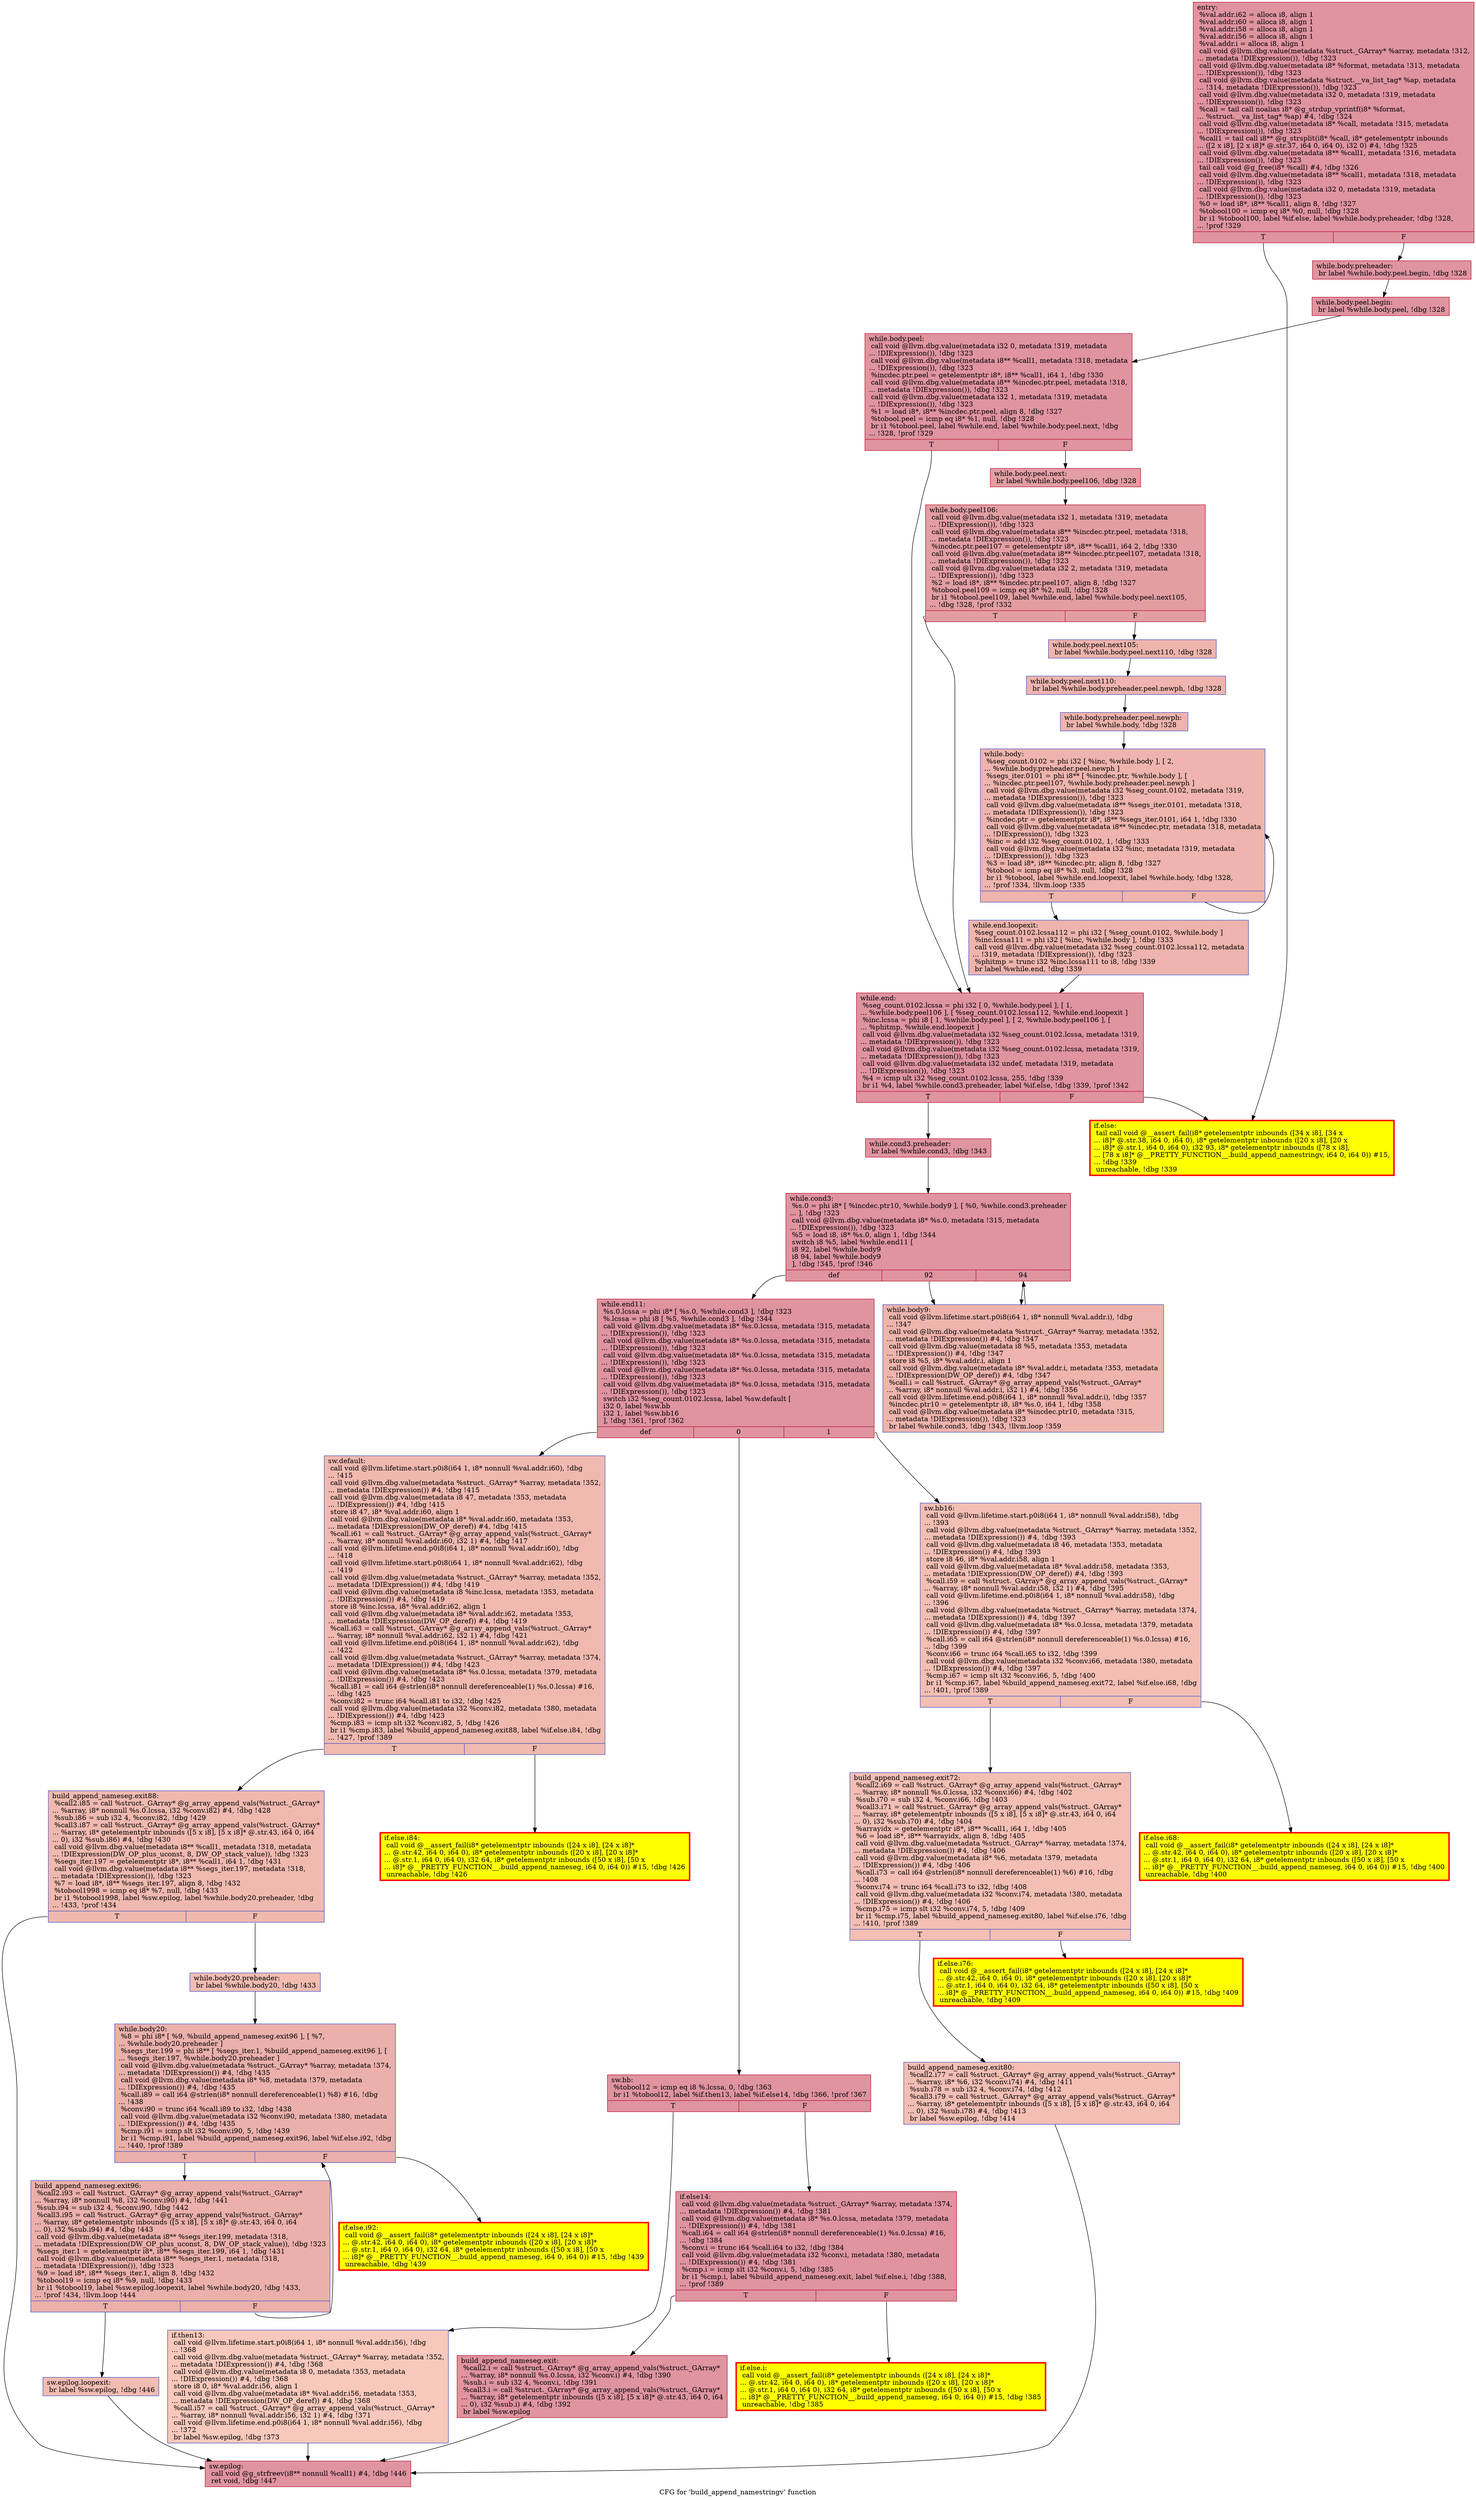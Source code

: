 digraph "CFG for 'build_append_namestringv' function" {
	label="CFG for 'build_append_namestringv' function";

	Node0x559ed8f57d00 [shape=record,color="#b70d28ff", style=filled, fillcolor="#b70d2870",label="{entry:\l  %val.addr.i62 = alloca i8, align 1\l  %val.addr.i60 = alloca i8, align 1\l  %val.addr.i58 = alloca i8, align 1\l  %val.addr.i56 = alloca i8, align 1\l  %val.addr.i = alloca i8, align 1\l  call void @llvm.dbg.value(metadata %struct._GArray* %array, metadata !312,\l... metadata !DIExpression()), !dbg !323\l  call void @llvm.dbg.value(metadata i8* %format, metadata !313, metadata\l... !DIExpression()), !dbg !323\l  call void @llvm.dbg.value(metadata %struct.__va_list_tag* %ap, metadata\l... !314, metadata !DIExpression()), !dbg !323\l  call void @llvm.dbg.value(metadata i32 0, metadata !319, metadata\l... !DIExpression()), !dbg !323\l  %call = tail call noalias i8* @g_strdup_vprintf(i8* %format,\l... %struct.__va_list_tag* %ap) #4, !dbg !324\l  call void @llvm.dbg.value(metadata i8* %call, metadata !315, metadata\l... !DIExpression()), !dbg !323\l  %call1 = tail call i8** @g_strsplit(i8* %call, i8* getelementptr inbounds\l... ([2 x i8], [2 x i8]* @.str.37, i64 0, i64 0), i32 0) #4, !dbg !325\l  call void @llvm.dbg.value(metadata i8** %call1, metadata !316, metadata\l... !DIExpression()), !dbg !323\l  tail call void @g_free(i8* %call) #4, !dbg !326\l  call void @llvm.dbg.value(metadata i8** %call1, metadata !318, metadata\l... !DIExpression()), !dbg !323\l  call void @llvm.dbg.value(metadata i32 0, metadata !319, metadata\l... !DIExpression()), !dbg !323\l  %0 = load i8*, i8** %call1, align 8, !dbg !327\l  %tobool100 = icmp eq i8* %0, null, !dbg !328\l  br i1 %tobool100, label %if.else, label %while.body.preheader, !dbg !328,\l... !prof !329\l|{<s0>T|<s1>F}}"];
	Node0x559ed8f57d00:s0 -> Node0x559ed8f63080;
	Node0x559ed8f57d00:s1 -> Node0x559ed92bbe10;
	Node0x559ed92bbe10 [shape=record,color="#b70d28ff", style=filled, fillcolor="#b70d2870",label="{while.body.preheader:                             \l  br label %while.body.peel.begin, !dbg !328\l}"];
	Node0x559ed92bbe10 -> Node0x559ed91b00a0;
	Node0x559ed91b00a0 [shape=record,color="#b70d28ff", style=filled, fillcolor="#b70d2870",label="{while.body.peel.begin:                            \l  br label %while.body.peel, !dbg !328\l}"];
	Node0x559ed91b00a0 -> Node0x559ed90ff420;
	Node0x559ed90ff420 [shape=record,color="#b70d28ff", style=filled, fillcolor="#b70d2870",label="{while.body.peel:                                  \l  call void @llvm.dbg.value(metadata i32 0, metadata !319, metadata\l... !DIExpression()), !dbg !323\l  call void @llvm.dbg.value(metadata i8** %call1, metadata !318, metadata\l... !DIExpression()), !dbg !323\l  %incdec.ptr.peel = getelementptr i8*, i8** %call1, i64 1, !dbg !330\l  call void @llvm.dbg.value(metadata i8** %incdec.ptr.peel, metadata !318,\l... metadata !DIExpression()), !dbg !323\l  call void @llvm.dbg.value(metadata i32 1, metadata !319, metadata\l... !DIExpression()), !dbg !323\l  %1 = load i8*, i8** %incdec.ptr.peel, align 8, !dbg !327\l  %tobool.peel = icmp eq i8* %1, null, !dbg !328\l  br i1 %tobool.peel, label %while.end, label %while.body.peel.next, !dbg\l... !328, !prof !329\l|{<s0>T|<s1>F}}"];
	Node0x559ed90ff420:s0 -> Node0x559ed8f626c0;
	Node0x559ed90ff420:s1 -> Node0x559ed91a70c0;
	Node0x559ed91a70c0 [shape=record,color="#b70d28ff", style=filled, fillcolor="#be242e70",label="{while.body.peel.next:                             \l  br label %while.body.peel106, !dbg !328\l}"];
	Node0x559ed91a70c0 -> Node0x559ed91b9a80;
	Node0x559ed91b9a80 [shape=record,color="#b70d28ff", style=filled, fillcolor="#be242e70",label="{while.body.peel106:                               \l  call void @llvm.dbg.value(metadata i32 1, metadata !319, metadata\l... !DIExpression()), !dbg !323\l  call void @llvm.dbg.value(metadata i8** %incdec.ptr.peel, metadata !318,\l... metadata !DIExpression()), !dbg !323\l  %incdec.ptr.peel107 = getelementptr i8*, i8** %call1, i64 2, !dbg !330\l  call void @llvm.dbg.value(metadata i8** %incdec.ptr.peel107, metadata !318,\l... metadata !DIExpression()), !dbg !323\l  call void @llvm.dbg.value(metadata i32 2, metadata !319, metadata\l... !DIExpression()), !dbg !323\l  %2 = load i8*, i8** %incdec.ptr.peel107, align 8, !dbg !327\l  %tobool.peel109 = icmp eq i8* %2, null, !dbg !328\l  br i1 %tobool.peel109, label %while.end, label %while.body.peel.next105,\l... !dbg !328, !prof !332\l|{<s0>T|<s1>F}}"];
	Node0x559ed91b9a80:s0 -> Node0x559ed8f626c0;
	Node0x559ed91b9a80:s1 -> Node0x559ed8f73610;
	Node0x559ed8f73610 [shape=record,color="#3d50c3ff", style=filled, fillcolor="#d8564670",label="{while.body.peel.next105:                          \l  br label %while.body.peel.next110, !dbg !328\l}"];
	Node0x559ed8f73610 -> Node0x559ed8e06ab0;
	Node0x559ed8e06ab0 [shape=record,color="#3d50c3ff", style=filled, fillcolor="#d8564670",label="{while.body.peel.next110:                          \l  br label %while.body.preheader.peel.newph, !dbg !328\l}"];
	Node0x559ed8e06ab0 -> Node0x559ed90a1180;
	Node0x559ed90a1180 [shape=record,color="#3d50c3ff", style=filled, fillcolor="#d8564670",label="{while.body.preheader.peel.newph:                  \l  br label %while.body, !dbg !328\l}"];
	Node0x559ed90a1180 -> Node0x559ed8f62850;
	Node0x559ed8f62850 [shape=record,color="#3d50c3ff", style=filled, fillcolor="#d8564670",label="{while.body:                                       \l  %seg_count.0102 = phi i32 [ %inc, %while.body ], [ 2,\l... %while.body.preheader.peel.newph ]\l  %segs_iter.0101 = phi i8** [ %incdec.ptr, %while.body ], [\l... %incdec.ptr.peel107, %while.body.preheader.peel.newph ]\l  call void @llvm.dbg.value(metadata i32 %seg_count.0102, metadata !319,\l... metadata !DIExpression()), !dbg !323\l  call void @llvm.dbg.value(metadata i8** %segs_iter.0101, metadata !318,\l... metadata !DIExpression()), !dbg !323\l  %incdec.ptr = getelementptr i8*, i8** %segs_iter.0101, i64 1, !dbg !330\l  call void @llvm.dbg.value(metadata i8** %incdec.ptr, metadata !318, metadata\l... !DIExpression()), !dbg !323\l  %inc = add i32 %seg_count.0102, 1, !dbg !333\l  call void @llvm.dbg.value(metadata i32 %inc, metadata !319, metadata\l... !DIExpression()), !dbg !323\l  %3 = load i8*, i8** %incdec.ptr, align 8, !dbg !327\l  %tobool = icmp eq i8* %3, null, !dbg !328\l  br i1 %tobool, label %while.end.loopexit, label %while.body, !dbg !328,\l... !prof !334, !llvm.loop !335\l|{<s0>T|<s1>F}}"];
	Node0x559ed8f62850:s0 -> Node0x559ed9198120;
	Node0x559ed8f62850:s1 -> Node0x559ed8f62850;
	Node0x559ed9198120 [shape=record,color="#3d50c3ff", style=filled, fillcolor="#d8564670",label="{while.end.loopexit:                               \l  %seg_count.0102.lcssa112 = phi i32 [ %seg_count.0102, %while.body ]\l  %inc.lcssa111 = phi i32 [ %inc, %while.body ], !dbg !333\l  call void @llvm.dbg.value(metadata i32 %seg_count.0102.lcssa112, metadata\l... !319, metadata !DIExpression()), !dbg !323\l  %phitmp = trunc i32 %inc.lcssa111 to i8, !dbg !339\l  br label %while.end, !dbg !339\l}"];
	Node0x559ed9198120 -> Node0x559ed8f626c0;
	Node0x559ed8f626c0 [shape=record,color="#b70d28ff", style=filled, fillcolor="#b70d2870",label="{while.end:                                        \l  %seg_count.0102.lcssa = phi i32 [ 0, %while.body.peel ], [ 1,\l... %while.body.peel106 ], [ %seg_count.0102.lcssa112, %while.end.loopexit ]\l  %inc.lcssa = phi i8 [ 1, %while.body.peel ], [ 2, %while.body.peel106 ], [\l... %phitmp, %while.end.loopexit ]\l  call void @llvm.dbg.value(metadata i32 %seg_count.0102.lcssa, metadata !319,\l... metadata !DIExpression()), !dbg !323\l  call void @llvm.dbg.value(metadata i32 %seg_count.0102.lcssa, metadata !319,\l... metadata !DIExpression()), !dbg !323\l  call void @llvm.dbg.value(metadata i32 undef, metadata !319, metadata\l... !DIExpression()), !dbg !323\l  %4 = icmp ult i32 %seg_count.0102.lcssa, 255, !dbg !339\l  br i1 %4, label %while.cond3.preheader, label %if.else, !dbg !339, !prof !342\l|{<s0>T|<s1>F}}"];
	Node0x559ed8f626c0:s0 -> Node0x559ed8e03e10;
	Node0x559ed8f626c0:s1 -> Node0x559ed8f63080;
	Node0x559ed8e03e10 [shape=record,color="#b70d28ff", style=filled, fillcolor="#b70d2870",label="{while.cond3.preheader:                            \l  br label %while.cond3, !dbg !343\l}"];
	Node0x559ed8e03e10 -> Node0x559ed8f63a20;
	Node0x559ed8f63080 [shape=record,penwidth=3.0, style="filled", color="red", fillcolor="yellow",label="{if.else:                                          \l  tail call void @__assert_fail(i8* getelementptr inbounds ([34 x i8], [34 x\l... i8]* @.str.38, i64 0, i64 0), i8* getelementptr inbounds ([20 x i8], [20 x\l... i8]* @.str.1, i64 0, i64 0), i32 93, i8* getelementptr inbounds ([78 x i8],\l... [78 x i8]* @__PRETTY_FUNCTION__.build_append_namestringv, i64 0, i64 0)) #15,\l... !dbg !339\l  unreachable, !dbg !339\l}"];
	Node0x559ed8f63a20 [shape=record,color="#b70d28ff", style=filled, fillcolor="#b70d2870",label="{while.cond3:                                      \l  %s.0 = phi i8* [ %incdec.ptr10, %while.body9 ], [ %0, %while.cond3.preheader\l... ], !dbg !323\l  call void @llvm.dbg.value(metadata i8* %s.0, metadata !315, metadata\l... !DIExpression()), !dbg !323\l  %5 = load i8, i8* %s.0, align 1, !dbg !344\l  switch i8 %5, label %while.end11 [\l    i8 92, label %while.body9\l    i8 94, label %while.body9\l  ], !dbg !345, !prof !346\l|{<s0>def|<s1>92|<s2>94}}"];
	Node0x559ed8f63a20:s0 -> Node0x559ed8f63de0;
	Node0x559ed8f63a20:s1 -> Node0x559ed8f64790;
	Node0x559ed8f63a20:s2 -> Node0x559ed8f64790;
	Node0x559ed8f64790 [shape=record,color="#3d50c3ff", style=filled, fillcolor="#d8564670",label="{while.body9:                                      \l  call void @llvm.lifetime.start.p0i8(i64 1, i8* nonnull %val.addr.i), !dbg\l... !347\l  call void @llvm.dbg.value(metadata %struct._GArray* %array, metadata !352,\l... metadata !DIExpression()) #4, !dbg !347\l  call void @llvm.dbg.value(metadata i8 %5, metadata !353, metadata\l... !DIExpression()) #4, !dbg !347\l  store i8 %5, i8* %val.addr.i, align 1\l  call void @llvm.dbg.value(metadata i8* %val.addr.i, metadata !353, metadata\l... !DIExpression(DW_OP_deref)) #4, !dbg !347\l  %call.i = call %struct._GArray* @g_array_append_vals(%struct._GArray*\l... %array, i8* nonnull %val.addr.i, i32 1) #4, !dbg !356\l  call void @llvm.lifetime.end.p0i8(i64 1, i8* nonnull %val.addr.i), !dbg !357\l  %incdec.ptr10 = getelementptr i8, i8* %s.0, i64 1, !dbg !358\l  call void @llvm.dbg.value(metadata i8* %incdec.ptr10, metadata !315,\l... metadata !DIExpression()), !dbg !323\l  br label %while.cond3, !dbg !343, !llvm.loop !359\l}"];
	Node0x559ed8f64790 -> Node0x559ed8f63a20;
	Node0x559ed8f63de0 [shape=record,color="#b70d28ff", style=filled, fillcolor="#b70d2870",label="{while.end11:                                      \l  %s.0.lcssa = phi i8* [ %s.0, %while.cond3 ], !dbg !323\l  %.lcssa = phi i8 [ %5, %while.cond3 ], !dbg !344\l  call void @llvm.dbg.value(metadata i8* %s.0.lcssa, metadata !315, metadata\l... !DIExpression()), !dbg !323\l  call void @llvm.dbg.value(metadata i8* %s.0.lcssa, metadata !315, metadata\l... !DIExpression()), !dbg !323\l  call void @llvm.dbg.value(metadata i8* %s.0.lcssa, metadata !315, metadata\l... !DIExpression()), !dbg !323\l  call void @llvm.dbg.value(metadata i8* %s.0.lcssa, metadata !315, metadata\l... !DIExpression()), !dbg !323\l  call void @llvm.dbg.value(metadata i8* %s.0.lcssa, metadata !315, metadata\l... !DIExpression()), !dbg !323\l  switch i32 %seg_count.0102.lcssa, label %sw.default [\l    i32 0, label %sw.bb\l    i32 1, label %sw.bb16\l  ], !dbg !361, !prof !362\l|{<s0>def|<s1>0|<s2>1}}"];
	Node0x559ed8f63de0:s0 -> Node0x559ed8f650a0;
	Node0x559ed8f63de0:s1 -> Node0x559ed8f654b0;
	Node0x559ed8f63de0:s2 -> Node0x559ed8f660c0;
	Node0x559ed8f654b0 [shape=record,color="#b70d28ff", style=filled, fillcolor="#b70d2870",label="{sw.bb:                                            \l  %tobool12 = icmp eq i8 %.lcssa, 0, !dbg !363\l  br i1 %tobool12, label %if.then13, label %if.else14, !dbg !366, !prof !367\l|{<s0>T|<s1>F}}"];
	Node0x559ed8f654b0:s0 -> Node0x559ed8f655a0;
	Node0x559ed8f654b0:s1 -> Node0x559ed8f65660;
	Node0x559ed8f655a0 [shape=record,color="#3d50c3ff", style=filled, fillcolor="#ed836670",label="{if.then13:                                        \l  call void @llvm.lifetime.start.p0i8(i64 1, i8* nonnull %val.addr.i56), !dbg\l... !368\l  call void @llvm.dbg.value(metadata %struct._GArray* %array, metadata !352,\l... metadata !DIExpression()) #4, !dbg !368\l  call void @llvm.dbg.value(metadata i8 0, metadata !353, metadata\l... !DIExpression()) #4, !dbg !368\l  store i8 0, i8* %val.addr.i56, align 1\l  call void @llvm.dbg.value(metadata i8* %val.addr.i56, metadata !353,\l... metadata !DIExpression(DW_OP_deref)) #4, !dbg !368\l  %call.i57 = call %struct._GArray* @g_array_append_vals(%struct._GArray*\l... %array, i8* nonnull %val.addr.i56, i32 1) #4, !dbg !371\l  call void @llvm.lifetime.end.p0i8(i64 1, i8* nonnull %val.addr.i56), !dbg\l... !372\l  br label %sw.epilog, !dbg !373\l}"];
	Node0x559ed8f655a0 -> Node0x559ed8f64ff0;
	Node0x559ed8f65660 [shape=record,color="#b70d28ff", style=filled, fillcolor="#b70d2870",label="{if.else14:                                        \l  call void @llvm.dbg.value(metadata %struct._GArray* %array, metadata !374,\l... metadata !DIExpression()) #4, !dbg !381\l  call void @llvm.dbg.value(metadata i8* %s.0.lcssa, metadata !379, metadata\l... !DIExpression()) #4, !dbg !381\l  %call.i64 = call i64 @strlen(i8* nonnull dereferenceable(1) %s.0.lcssa) #16,\l... !dbg !384\l  %conv.i = trunc i64 %call.i64 to i32, !dbg !384\l  call void @llvm.dbg.value(metadata i32 %conv.i, metadata !380, metadata\l... !DIExpression()) #4, !dbg !381\l  %cmp.i = icmp slt i32 %conv.i, 5, !dbg !385\l  br i1 %cmp.i, label %build_append_nameseg.exit, label %if.else.i, !dbg !388,\l... !prof !389\l|{<s0>T|<s1>F}}"];
	Node0x559ed8f65660:s0 -> Node0x559ed92580f0;
	Node0x559ed8f65660:s1 -> Node0x559ed8fc2000;
	Node0x559ed8fc2000 [shape=record,penwidth=3.0, style="filled", color="red", fillcolor="yellow",label="{if.else.i:                                        \l  call void @__assert_fail(i8* getelementptr inbounds ([24 x i8], [24 x i8]*\l... @.str.42, i64 0, i64 0), i8* getelementptr inbounds ([20 x i8], [20 x i8]*\l... @.str.1, i64 0, i64 0), i32 64, i8* getelementptr inbounds ([50 x i8], [50 x\l... i8]* @__PRETTY_FUNCTION__.build_append_nameseg, i64 0, i64 0)) #15, !dbg !385\l  unreachable, !dbg !385\l}"];
	Node0x559ed92580f0 [shape=record,color="#b70d28ff", style=filled, fillcolor="#b70d2870",label="{build_append_nameseg.exit:                        \l  %call2.i = call %struct._GArray* @g_array_append_vals(%struct._GArray*\l... %array, i8* nonnull %s.0.lcssa, i32 %conv.i) #4, !dbg !390\l  %sub.i = sub i32 4, %conv.i, !dbg !391\l  %call3.i = call %struct._GArray* @g_array_append_vals(%struct._GArray*\l... %array, i8* getelementptr inbounds ([5 x i8], [5 x i8]* @.str.43, i64 0, i64\l... 0), i32 %sub.i) #4, !dbg !392\l  br label %sw.epilog\l}"];
	Node0x559ed92580f0 -> Node0x559ed8f64ff0;
	Node0x559ed8f660c0 [shape=record,color="#3d50c3ff", style=filled, fillcolor="#e36c5570",label="{sw.bb16:                                          \l  call void @llvm.lifetime.start.p0i8(i64 1, i8* nonnull %val.addr.i58), !dbg\l... !393\l  call void @llvm.dbg.value(metadata %struct._GArray* %array, metadata !352,\l... metadata !DIExpression()) #4, !dbg !393\l  call void @llvm.dbg.value(metadata i8 46, metadata !353, metadata\l... !DIExpression()) #4, !dbg !393\l  store i8 46, i8* %val.addr.i58, align 1\l  call void @llvm.dbg.value(metadata i8* %val.addr.i58, metadata !353,\l... metadata !DIExpression(DW_OP_deref)) #4, !dbg !393\l  %call.i59 = call %struct._GArray* @g_array_append_vals(%struct._GArray*\l... %array, i8* nonnull %val.addr.i58, i32 1) #4, !dbg !395\l  call void @llvm.lifetime.end.p0i8(i64 1, i8* nonnull %val.addr.i58), !dbg\l... !396\l  call void @llvm.dbg.value(metadata %struct._GArray* %array, metadata !374,\l... metadata !DIExpression()) #4, !dbg !397\l  call void @llvm.dbg.value(metadata i8* %s.0.lcssa, metadata !379, metadata\l... !DIExpression()) #4, !dbg !397\l  %call.i65 = call i64 @strlen(i8* nonnull dereferenceable(1) %s.0.lcssa) #16,\l... !dbg !399\l  %conv.i66 = trunc i64 %call.i65 to i32, !dbg !399\l  call void @llvm.dbg.value(metadata i32 %conv.i66, metadata !380, metadata\l... !DIExpression()) #4, !dbg !397\l  %cmp.i67 = icmp slt i32 %conv.i66, 5, !dbg !400\l  br i1 %cmp.i67, label %build_append_nameseg.exit72, label %if.else.i68, !dbg\l... !401, !prof !389\l|{<s0>T|<s1>F}}"];
	Node0x559ed8f660c0:s0 -> Node0x559ed923d1a0;
	Node0x559ed8f660c0:s1 -> Node0x559ed926dd80;
	Node0x559ed926dd80 [shape=record,penwidth=3.0, style="filled", color="red", fillcolor="yellow",label="{if.else.i68:                                      \l  call void @__assert_fail(i8* getelementptr inbounds ([24 x i8], [24 x i8]*\l... @.str.42, i64 0, i64 0), i8* getelementptr inbounds ([20 x i8], [20 x i8]*\l... @.str.1, i64 0, i64 0), i32 64, i8* getelementptr inbounds ([50 x i8], [50 x\l... i8]* @__PRETTY_FUNCTION__.build_append_nameseg, i64 0, i64 0)) #15, !dbg !400\l  unreachable, !dbg !400\l}"];
	Node0x559ed923d1a0 [shape=record,color="#3d50c3ff", style=filled, fillcolor="#e36c5570",label="{build_append_nameseg.exit72:                      \l  %call2.i69 = call %struct._GArray* @g_array_append_vals(%struct._GArray*\l... %array, i8* nonnull %s.0.lcssa, i32 %conv.i66) #4, !dbg !402\l  %sub.i70 = sub i32 4, %conv.i66, !dbg !403\l  %call3.i71 = call %struct._GArray* @g_array_append_vals(%struct._GArray*\l... %array, i8* getelementptr inbounds ([5 x i8], [5 x i8]* @.str.43, i64 0, i64\l... 0), i32 %sub.i70) #4, !dbg !404\l  %arrayidx = getelementptr i8*, i8** %call1, i64 1, !dbg !405\l  %6 = load i8*, i8** %arrayidx, align 8, !dbg !405\l  call void @llvm.dbg.value(metadata %struct._GArray* %array, metadata !374,\l... metadata !DIExpression()) #4, !dbg !406\l  call void @llvm.dbg.value(metadata i8* %6, metadata !379, metadata\l... !DIExpression()) #4, !dbg !406\l  %call.i73 = call i64 @strlen(i8* nonnull dereferenceable(1) %6) #16, !dbg\l... !408\l  %conv.i74 = trunc i64 %call.i73 to i32, !dbg !408\l  call void @llvm.dbg.value(metadata i32 %conv.i74, metadata !380, metadata\l... !DIExpression()) #4, !dbg !406\l  %cmp.i75 = icmp slt i32 %conv.i74, 5, !dbg !409\l  br i1 %cmp.i75, label %build_append_nameseg.exit80, label %if.else.i76, !dbg\l... !410, !prof !389\l|{<s0>T|<s1>F}}"];
	Node0x559ed923d1a0:s0 -> Node0x559ed8e15720;
	Node0x559ed923d1a0:s1 -> Node0x559ed8d7f3b0;
	Node0x559ed8d7f3b0 [shape=record,penwidth=3.0, style="filled", color="red", fillcolor="yellow",label="{if.else.i76:                                      \l  call void @__assert_fail(i8* getelementptr inbounds ([24 x i8], [24 x i8]*\l... @.str.42, i64 0, i64 0), i8* getelementptr inbounds ([20 x i8], [20 x i8]*\l... @.str.1, i64 0, i64 0), i32 64, i8* getelementptr inbounds ([50 x i8], [50 x\l... i8]* @__PRETTY_FUNCTION__.build_append_nameseg, i64 0, i64 0)) #15, !dbg !409\l  unreachable, !dbg !409\l}"];
	Node0x559ed8e15720 [shape=record,color="#3d50c3ff", style=filled, fillcolor="#e36c5570",label="{build_append_nameseg.exit80:                      \l  %call2.i77 = call %struct._GArray* @g_array_append_vals(%struct._GArray*\l... %array, i8* %6, i32 %conv.i74) #4, !dbg !411\l  %sub.i78 = sub i32 4, %conv.i74, !dbg !412\l  %call3.i79 = call %struct._GArray* @g_array_append_vals(%struct._GArray*\l... %array, i8* getelementptr inbounds ([5 x i8], [5 x i8]* @.str.43, i64 0, i64\l... 0), i32 %sub.i78) #4, !dbg !413\l  br label %sw.epilog, !dbg !414\l}"];
	Node0x559ed8e15720 -> Node0x559ed8f64ff0;
	Node0x559ed8f650a0 [shape=record,color="#3d50c3ff", style=filled, fillcolor="#de614d70",label="{sw.default:                                       \l  call void @llvm.lifetime.start.p0i8(i64 1, i8* nonnull %val.addr.i60), !dbg\l... !415\l  call void @llvm.dbg.value(metadata %struct._GArray* %array, metadata !352,\l... metadata !DIExpression()) #4, !dbg !415\l  call void @llvm.dbg.value(metadata i8 47, metadata !353, metadata\l... !DIExpression()) #4, !dbg !415\l  store i8 47, i8* %val.addr.i60, align 1\l  call void @llvm.dbg.value(metadata i8* %val.addr.i60, metadata !353,\l... metadata !DIExpression(DW_OP_deref)) #4, !dbg !415\l  %call.i61 = call %struct._GArray* @g_array_append_vals(%struct._GArray*\l... %array, i8* nonnull %val.addr.i60, i32 1) #4, !dbg !417\l  call void @llvm.lifetime.end.p0i8(i64 1, i8* nonnull %val.addr.i60), !dbg\l... !418\l  call void @llvm.lifetime.start.p0i8(i64 1, i8* nonnull %val.addr.i62), !dbg\l... !419\l  call void @llvm.dbg.value(metadata %struct._GArray* %array, metadata !352,\l... metadata !DIExpression()) #4, !dbg !419\l  call void @llvm.dbg.value(metadata i8 %inc.lcssa, metadata !353, metadata\l... !DIExpression()) #4, !dbg !419\l  store i8 %inc.lcssa, i8* %val.addr.i62, align 1\l  call void @llvm.dbg.value(metadata i8* %val.addr.i62, metadata !353,\l... metadata !DIExpression(DW_OP_deref)) #4, !dbg !419\l  %call.i63 = call %struct._GArray* @g_array_append_vals(%struct._GArray*\l... %array, i8* nonnull %val.addr.i62, i32 1) #4, !dbg !421\l  call void @llvm.lifetime.end.p0i8(i64 1, i8* nonnull %val.addr.i62), !dbg\l... !422\l  call void @llvm.dbg.value(metadata %struct._GArray* %array, metadata !374,\l... metadata !DIExpression()) #4, !dbg !423\l  call void @llvm.dbg.value(metadata i8* %s.0.lcssa, metadata !379, metadata\l... !DIExpression()) #4, !dbg !423\l  %call.i81 = call i64 @strlen(i8* nonnull dereferenceable(1) %s.0.lcssa) #16,\l... !dbg !425\l  %conv.i82 = trunc i64 %call.i81 to i32, !dbg !425\l  call void @llvm.dbg.value(metadata i32 %conv.i82, metadata !380, metadata\l... !DIExpression()) #4, !dbg !423\l  %cmp.i83 = icmp slt i32 %conv.i82, 5, !dbg !426\l  br i1 %cmp.i83, label %build_append_nameseg.exit88, label %if.else.i84, !dbg\l... !427, !prof !389\l|{<s0>T|<s1>F}}"];
	Node0x559ed8f650a0:s0 -> Node0x559ed8e5da90;
	Node0x559ed8f650a0:s1 -> Node0x559ed8fc1620;
	Node0x559ed8fc1620 [shape=record,penwidth=3.0, style="filled", color="red", fillcolor="yellow",label="{if.else.i84:                                      \l  call void @__assert_fail(i8* getelementptr inbounds ([24 x i8], [24 x i8]*\l... @.str.42, i64 0, i64 0), i8* getelementptr inbounds ([20 x i8], [20 x i8]*\l... @.str.1, i64 0, i64 0), i32 64, i8* getelementptr inbounds ([50 x i8], [50 x\l... i8]* @__PRETTY_FUNCTION__.build_append_nameseg, i64 0, i64 0)) #15, !dbg !426\l  unreachable, !dbg !426\l}"];
	Node0x559ed8e5da90 [shape=record,color="#3d50c3ff", style=filled, fillcolor="#de614d70",label="{build_append_nameseg.exit88:                      \l  %call2.i85 = call %struct._GArray* @g_array_append_vals(%struct._GArray*\l... %array, i8* nonnull %s.0.lcssa, i32 %conv.i82) #4, !dbg !428\l  %sub.i86 = sub i32 4, %conv.i82, !dbg !429\l  %call3.i87 = call %struct._GArray* @g_array_append_vals(%struct._GArray*\l... %array, i8* getelementptr inbounds ([5 x i8], [5 x i8]* @.str.43, i64 0, i64\l... 0), i32 %sub.i86) #4, !dbg !430\l  call void @llvm.dbg.value(metadata i8** %call1, metadata !318, metadata\l... !DIExpression(DW_OP_plus_uconst, 8, DW_OP_stack_value)), !dbg !323\l  %segs_iter.197 = getelementptr i8*, i8** %call1, i64 1, !dbg !431\l  call void @llvm.dbg.value(metadata i8** %segs_iter.197, metadata !318,\l... metadata !DIExpression()), !dbg !323\l  %7 = load i8*, i8** %segs_iter.197, align 8, !dbg !432\l  %tobool1998 = icmp eq i8* %7, null, !dbg !433\l  br i1 %tobool1998, label %sw.epilog, label %while.body20.preheader, !dbg\l... !433, !prof !434\l|{<s0>T|<s1>F}}"];
	Node0x559ed8e5da90:s0 -> Node0x559ed8f64ff0;
	Node0x559ed8e5da90:s1 -> Node0x559ed91b5790;
	Node0x559ed91b5790 [shape=record,color="#3d50c3ff", style=filled, fillcolor="#e1675170",label="{while.body20.preheader:                           \l  br label %while.body20, !dbg !433\l}"];
	Node0x559ed91b5790 -> Node0x559ed8f676f0;
	Node0x559ed8f676f0 [shape=record,color="#3d50c3ff", style=filled, fillcolor="#d24b4070",label="{while.body20:                                     \l  %8 = phi i8* [ %9, %build_append_nameseg.exit96 ], [ %7,\l... %while.body20.preheader ]\l  %segs_iter.199 = phi i8** [ %segs_iter.1, %build_append_nameseg.exit96 ], [\l... %segs_iter.197, %while.body20.preheader ]\l  call void @llvm.dbg.value(metadata %struct._GArray* %array, metadata !374,\l... metadata !DIExpression()) #4, !dbg !435\l  call void @llvm.dbg.value(metadata i8* %8, metadata !379, metadata\l... !DIExpression()) #4, !dbg !435\l  %call.i89 = call i64 @strlen(i8* nonnull dereferenceable(1) %8) #16, !dbg\l... !438\l  %conv.i90 = trunc i64 %call.i89 to i32, !dbg !438\l  call void @llvm.dbg.value(metadata i32 %conv.i90, metadata !380, metadata\l... !DIExpression()) #4, !dbg !435\l  %cmp.i91 = icmp slt i32 %conv.i90, 5, !dbg !439\l  br i1 %cmp.i91, label %build_append_nameseg.exit96, label %if.else.i92, !dbg\l... !440, !prof !389\l|{<s0>T|<s1>F}}"];
	Node0x559ed8f676f0:s0 -> Node0x559ed8e60570;
	Node0x559ed8f676f0:s1 -> Node0x559ed925b400;
	Node0x559ed925b400 [shape=record,penwidth=3.0, style="filled", color="red", fillcolor="yellow",label="{if.else.i92:                                      \l  call void @__assert_fail(i8* getelementptr inbounds ([24 x i8], [24 x i8]*\l... @.str.42, i64 0, i64 0), i8* getelementptr inbounds ([20 x i8], [20 x i8]*\l... @.str.1, i64 0, i64 0), i32 64, i8* getelementptr inbounds ([50 x i8], [50 x\l... i8]* @__PRETTY_FUNCTION__.build_append_nameseg, i64 0, i64 0)) #15, !dbg !439\l  unreachable, !dbg !439\l}"];
	Node0x559ed8e60570 [shape=record,color="#3d50c3ff", style=filled, fillcolor="#d24b4070",label="{build_append_nameseg.exit96:                      \l  %call2.i93 = call %struct._GArray* @g_array_append_vals(%struct._GArray*\l... %array, i8* nonnull %8, i32 %conv.i90) #4, !dbg !441\l  %sub.i94 = sub i32 4, %conv.i90, !dbg !442\l  %call3.i95 = call %struct._GArray* @g_array_append_vals(%struct._GArray*\l... %array, i8* getelementptr inbounds ([5 x i8], [5 x i8]* @.str.43, i64 0, i64\l... 0), i32 %sub.i94) #4, !dbg !443\l  call void @llvm.dbg.value(metadata i8** %segs_iter.199, metadata !318,\l... metadata !DIExpression(DW_OP_plus_uconst, 8, DW_OP_stack_value)), !dbg !323\l  %segs_iter.1 = getelementptr i8*, i8** %segs_iter.199, i64 1, !dbg !431\l  call void @llvm.dbg.value(metadata i8** %segs_iter.1, metadata !318,\l... metadata !DIExpression()), !dbg !323\l  %9 = load i8*, i8** %segs_iter.1, align 8, !dbg !432\l  %tobool19 = icmp eq i8* %9, null, !dbg !433\l  br i1 %tobool19, label %sw.epilog.loopexit, label %while.body20, !dbg !433,\l... !prof !434, !llvm.loop !444\l|{<s0>T|<s1>F}}"];
	Node0x559ed8e60570:s0 -> Node0x559ed9163040;
	Node0x559ed8e60570:s1 -> Node0x559ed8f676f0;
	Node0x559ed9163040 [shape=record,color="#3d50c3ff", style=filled, fillcolor="#e1675170",label="{sw.epilog.loopexit:                               \l  br label %sw.epilog, !dbg !446\l}"];
	Node0x559ed9163040 -> Node0x559ed8f64ff0;
	Node0x559ed8f64ff0 [shape=record,color="#b70d28ff", style=filled, fillcolor="#b70d2870",label="{sw.epilog:                                        \l  call void @g_strfreev(i8** nonnull %call1) #4, !dbg !446\l  ret void, !dbg !447\l}"];
}
